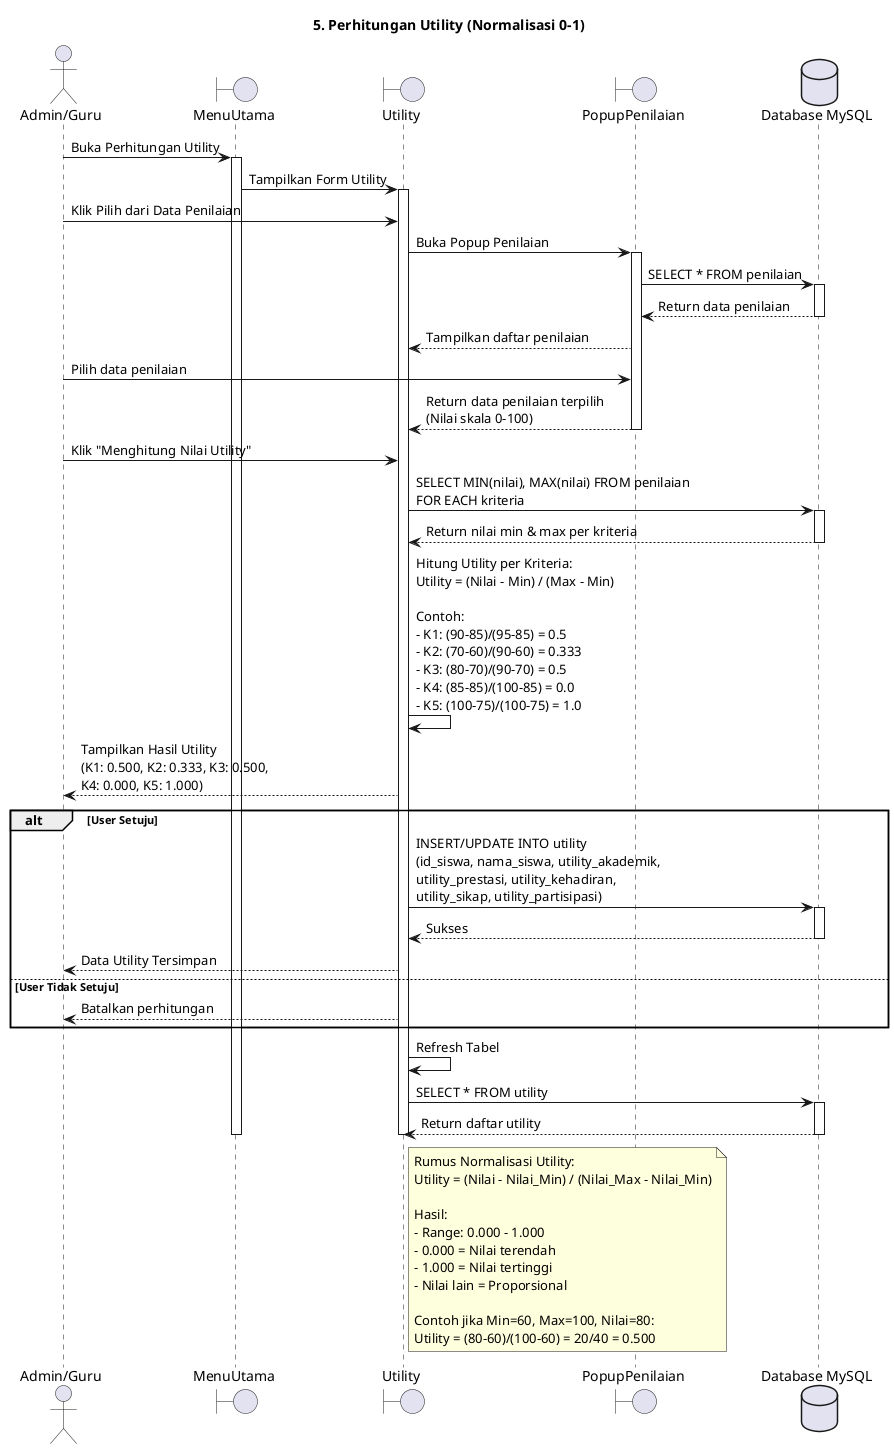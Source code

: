 @startuml Sequence_5_Utility

title 5. Perhitungan Utility (Normalisasi 0-1)

actor "Admin/Guru" as User
boundary "MenuUtama" as Menu
boundary "Utility" as UtilityUI
boundary "PopupPenilaian" as PopupUI
database "Database MySQL" as DB

User -> Menu: Buka Perhitungan Utility
activate Menu

Menu -> UtilityUI: Tampilkan Form Utility
activate UtilityUI

User -> UtilityUI: Klik Pilih dari Data Penilaian

UtilityUI -> PopupUI: Buka Popup Penilaian
activate PopupUI

PopupUI -> DB: SELECT * FROM penilaian
activate DB
DB --> PopupUI: Return data penilaian
deactivate DB

PopupUI --> UtilityUI: Tampilkan daftar penilaian

User -> PopupUI: Pilih data penilaian
PopupUI --> UtilityUI: Return data penilaian terpilih\n(Nilai skala 0-100)
deactivate PopupUI

User -> UtilityUI: Klik "Menghitung Nilai Utility"

UtilityUI -> DB: SELECT MIN(nilai), MAX(nilai) FROM penilaian\nFOR EACH kriteria
activate DB
DB --> UtilityUI: Return nilai min & max per kriteria
deactivate DB

UtilityUI -> UtilityUI: Hitung Utility per Kriteria:\nUtility = (Nilai - Min) / (Max - Min)\n\nContoh:\n- K1: (90-85)/(95-85) = 0.5\n- K2: (70-60)/(90-60) = 0.333\n- K3: (80-70)/(90-70) = 0.5\n- K4: (85-85)/(100-85) = 0.0\n- K5: (100-75)/(100-75) = 1.0

UtilityUI --> User: Tampilkan Hasil Utility\n(K1: 0.500, K2: 0.333, K3: 0.500,\nK4: 0.000, K5: 1.000)

alt User Setuju
    UtilityUI -> DB: INSERT/UPDATE INTO utility\n(id_siswa, nama_siswa, utility_akademik,\nutility_prestasi, utility_kehadiran,\nutility_sikap, utility_partisipasi)
    activate DB
    DB --> UtilityUI: Sukses
    deactivate DB
    
    UtilityUI --> User: Data Utility Tersimpan
else User Tidak Setuju
    UtilityUI --> User: Batalkan perhitungan
end

UtilityUI -> UtilityUI: Refresh Tabel
UtilityUI -> DB: SELECT * FROM utility
activate DB
DB --> UtilityUI: Return daftar utility
deactivate DB

deactivate UtilityUI
deactivate Menu

note right of UtilityUI
Rumus Normalisasi Utility:
Utility = (Nilai - Nilai_Min) / (Nilai_Max - Nilai_Min)

Hasil:
- Range: 0.000 - 1.000
- 0.000 = Nilai terendah
- 1.000 = Nilai tertinggi
- Nilai lain = Proporsional

Contoh jika Min=60, Max=100, Nilai=80:
Utility = (80-60)/(100-60) = 20/40 = 0.500
end note

@enduml
